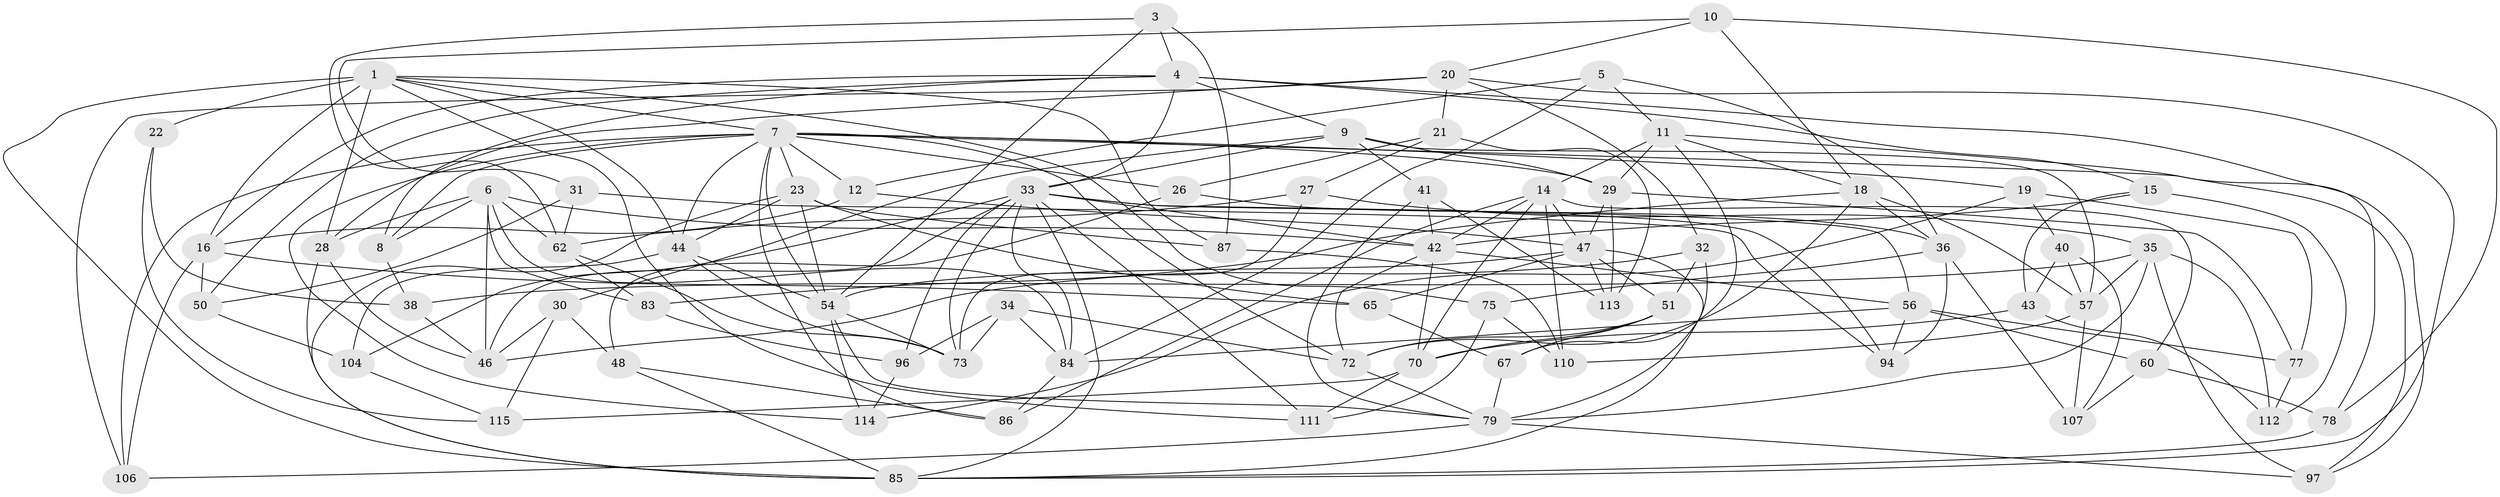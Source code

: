 // original degree distribution, {4: 1.0}
// Generated by graph-tools (version 1.1) at 2025/20/03/04/25 18:20:36]
// undirected, 73 vertices, 191 edges
graph export_dot {
graph [start="1"]
  node [color=gray90,style=filled];
  1 [super="+2+24"];
  3;
  4 [super="+37+59"];
  5;
  6 [super="+61+90"];
  7 [super="+13"];
  8;
  9 [super="+64"];
  10;
  11 [super="+117"];
  12;
  14 [super="+123+63"];
  15;
  16 [super="+25"];
  18 [super="+82"];
  19;
  20 [super="+98"];
  21;
  22;
  23 [super="+55"];
  26;
  27;
  28 [super="+102"];
  29 [super="+39"];
  30;
  31;
  32;
  33 [super="+52+89+45"];
  34;
  35 [super="+100"];
  36 [super="+69"];
  38;
  40;
  41;
  42 [super="+49+53"];
  43;
  44 [super="+121"];
  46 [super="+99"];
  47 [super="+88+74"];
  48;
  50;
  51 [super="+92"];
  54 [super="+91+58"];
  56 [super="+68"];
  57 [super="+66"];
  60;
  62 [super="+81"];
  65;
  67;
  70 [super="+108"];
  72 [super="+76"];
  73 [super="+95"];
  75;
  77;
  78;
  79 [super="+116"];
  83;
  84 [super="+119"];
  85 [super="+118+109"];
  86;
  87;
  94;
  96;
  97;
  104;
  106;
  107;
  110;
  111;
  112;
  113;
  114;
  115;
  1 -- 111;
  1 -- 16;
  1 -- 75;
  1 -- 22 [weight=2];
  1 -- 7;
  1 -- 85;
  1 -- 87;
  1 -- 28;
  1 -- 44;
  3 -- 62;
  3 -- 54;
  3 -- 87;
  3 -- 4;
  4 -- 97;
  4 -- 50;
  4 -- 16;
  4 -- 15;
  4 -- 8;
  4 -- 9;
  4 -- 33;
  5 -- 11;
  5 -- 84;
  5 -- 12;
  5 -- 36;
  6 -- 8;
  6 -- 83;
  6 -- 28 [weight=2];
  6 -- 84;
  6 -- 46;
  6 -- 42;
  6 -- 62;
  7 -- 86;
  7 -- 12;
  7 -- 29;
  7 -- 97;
  7 -- 8;
  7 -- 72;
  7 -- 106;
  7 -- 114;
  7 -- 19;
  7 -- 54;
  7 -- 23;
  7 -- 26;
  7 -- 44;
  8 -- 38;
  9 -- 41;
  9 -- 29;
  9 -- 57;
  9 -- 30;
  9 -- 33;
  10 -- 31;
  10 -- 18;
  10 -- 78;
  10 -- 20;
  11 -- 67;
  11 -- 18;
  11 -- 29;
  11 -- 78;
  11 -- 14;
  12 -- 16;
  12 -- 47;
  14 -- 47 [weight=2];
  14 -- 86;
  14 -- 42;
  14 -- 110;
  14 -- 60;
  14 -- 70;
  15 -- 43;
  15 -- 112;
  15 -- 42;
  16 -- 106;
  16 -- 65;
  16 -- 50;
  18 -- 72;
  18 -- 83;
  18 -- 36;
  18 -- 57;
  19 -- 114;
  19 -- 77;
  19 -- 40;
  20 -- 21;
  20 -- 32;
  20 -- 106;
  20 -- 85;
  20 -- 28;
  21 -- 26;
  21 -- 113;
  21 -- 27;
  22 -- 115;
  22 -- 38;
  23 -- 65;
  23 -- 54;
  23 -- 85;
  23 -- 44;
  23 -- 87;
  26 -- 48;
  26 -- 36;
  27 -- 73;
  27 -- 62;
  27 -- 35;
  28 -- 85;
  28 -- 46;
  29 -- 47;
  29 -- 113;
  29 -- 77;
  30 -- 115;
  30 -- 46;
  30 -- 48;
  31 -- 62;
  31 -- 50;
  31 -- 94;
  32 -- 79;
  32 -- 46;
  32 -- 51;
  33 -- 111;
  33 -- 85;
  33 -- 94;
  33 -- 46;
  33 -- 96;
  33 -- 42;
  33 -- 104;
  33 -- 56;
  33 -- 73;
  33 -- 84;
  34 -- 72;
  34 -- 96;
  34 -- 73;
  34 -- 84;
  35 -- 57;
  35 -- 38;
  35 -- 79;
  35 -- 97;
  35 -- 112;
  36 -- 107;
  36 -- 94;
  36 -- 75;
  38 -- 46;
  40 -- 107;
  40 -- 43;
  40 -- 57;
  41 -- 113;
  41 -- 42;
  41 -- 79;
  42 -- 70;
  42 -- 56;
  42 -- 72;
  43 -- 112;
  43 -- 70;
  44 -- 54;
  44 -- 104;
  44 -- 73;
  47 -- 54;
  47 -- 65;
  47 -- 51 [weight=2];
  47 -- 113;
  47 -- 85;
  48 -- 86;
  48 -- 85;
  50 -- 104;
  51 -- 72;
  51 -- 67;
  51 -- 70;
  54 -- 73;
  54 -- 114;
  54 -- 79;
  56 -- 94;
  56 -- 60;
  56 -- 77;
  56 -- 84;
  57 -- 107;
  57 -- 110;
  60 -- 107;
  60 -- 78;
  62 -- 83;
  62 -- 73;
  65 -- 67;
  67 -- 79;
  70 -- 111;
  70 -- 115;
  72 -- 79;
  75 -- 110;
  75 -- 111;
  77 -- 112;
  78 -- 85;
  79 -- 97;
  79 -- 106;
  83 -- 96;
  84 -- 86;
  87 -- 110;
  96 -- 114;
  104 -- 115;
}
